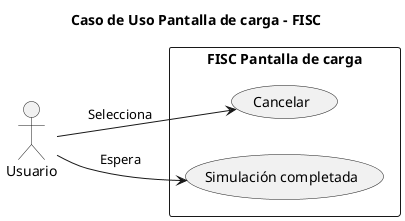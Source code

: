 @startuml

title Caso de Uso Pantalla de carga - FISC

left to right direction

actor Usuario as user6

rectangle "FISC Pantalla de carga" {
  usecase "Cancelar" as pararSimulacion
  usecase "Simulación completada" as esperarSimulacion
}

user6 --> pararSimulacion : "Selecciona"
user6 --> esperarSimulacion : "Espera"

@enduml
